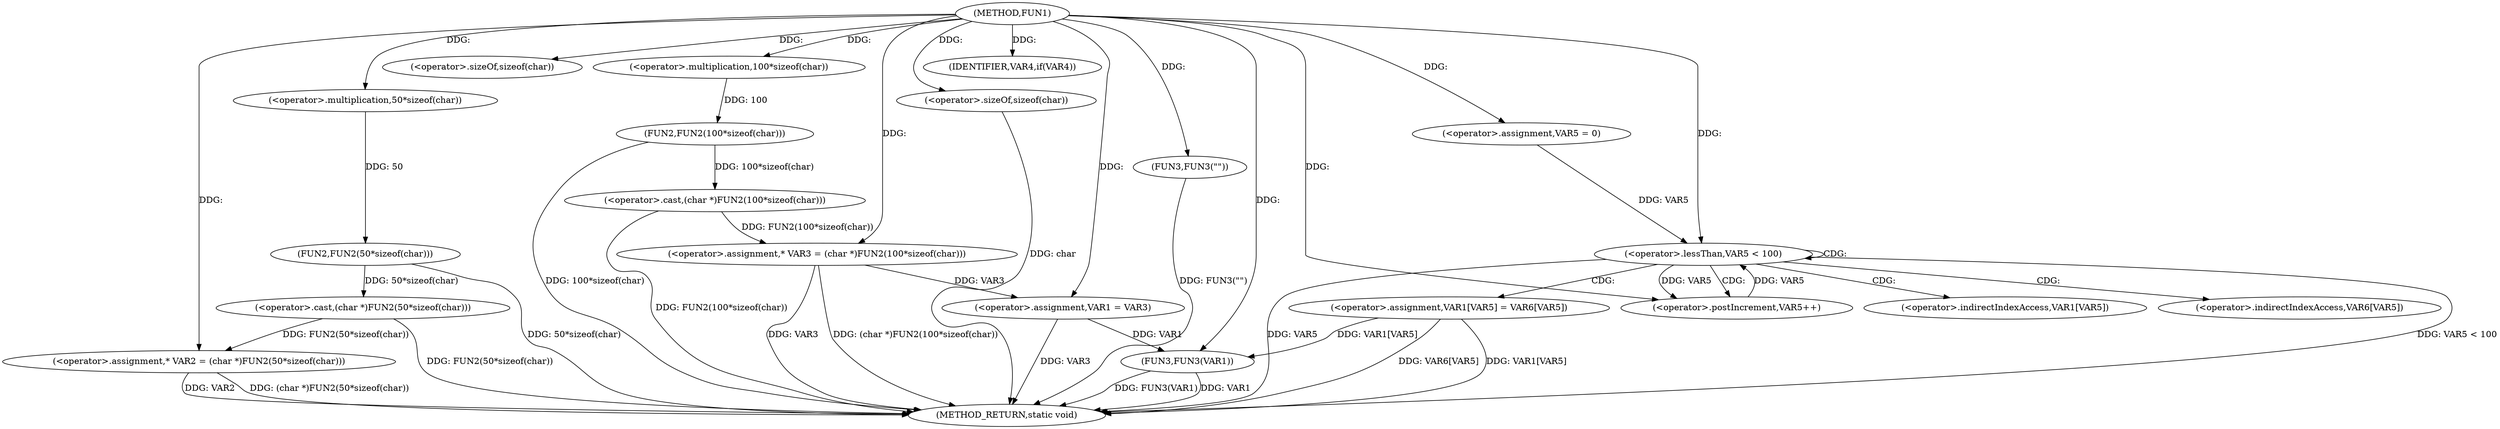 digraph FUN1 {  
"1000100" [label = "(METHOD,FUN1)" ]
"1000155" [label = "(METHOD_RETURN,static void)" ]
"1000104" [label = "(<operator>.assignment,* VAR2 = (char *)FUN2(50*sizeof(char)))" ]
"1000106" [label = "(<operator>.cast,(char *)FUN2(50*sizeof(char)))" ]
"1000108" [label = "(FUN2,FUN2(50*sizeof(char)))" ]
"1000109" [label = "(<operator>.multiplication,50*sizeof(char))" ]
"1000111" [label = "(<operator>.sizeOf,sizeof(char))" ]
"1000114" [label = "(<operator>.assignment,* VAR3 = (char *)FUN2(100*sizeof(char)))" ]
"1000116" [label = "(<operator>.cast,(char *)FUN2(100*sizeof(char)))" ]
"1000118" [label = "(FUN2,FUN2(100*sizeof(char)))" ]
"1000119" [label = "(<operator>.multiplication,100*sizeof(char))" ]
"1000121" [label = "(<operator>.sizeOf,sizeof(char))" ]
"1000124" [label = "(IDENTIFIER,VAR4,if(VAR4))" ]
"1000126" [label = "(FUN3,FUN3(\"\"))" ]
"1000130" [label = "(<operator>.assignment,VAR1 = VAR3)" ]
"1000137" [label = "(<operator>.assignment,VAR5 = 0)" ]
"1000140" [label = "(<operator>.lessThan,VAR5 < 100)" ]
"1000143" [label = "(<operator>.postIncrement,VAR5++)" ]
"1000146" [label = "(<operator>.assignment,VAR1[VAR5] = VAR6[VAR5])" ]
"1000153" [label = "(FUN3,FUN3(VAR1))" ]
"1000147" [label = "(<operator>.indirectIndexAccess,VAR1[VAR5])" ]
"1000150" [label = "(<operator>.indirectIndexAccess,VAR6[VAR5])" ]
  "1000106" -> "1000155"  [ label = "DDG: FUN2(50*sizeof(char))"] 
  "1000104" -> "1000155"  [ label = "DDG: VAR2"] 
  "1000140" -> "1000155"  [ label = "DDG: VAR5 < 100"] 
  "1000153" -> "1000155"  [ label = "DDG: FUN3(VAR1)"] 
  "1000116" -> "1000155"  [ label = "DDG: FUN2(100*sizeof(char))"] 
  "1000153" -> "1000155"  [ label = "DDG: VAR1"] 
  "1000146" -> "1000155"  [ label = "DDG: VAR6[VAR5]"] 
  "1000118" -> "1000155"  [ label = "DDG: 100*sizeof(char)"] 
  "1000126" -> "1000155"  [ label = "DDG: FUN3(\"\")"] 
  "1000130" -> "1000155"  [ label = "DDG: VAR3"] 
  "1000140" -> "1000155"  [ label = "DDG: VAR5"] 
  "1000114" -> "1000155"  [ label = "DDG: VAR3"] 
  "1000121" -> "1000155"  [ label = "DDG: char"] 
  "1000146" -> "1000155"  [ label = "DDG: VAR1[VAR5]"] 
  "1000114" -> "1000155"  [ label = "DDG: (char *)FUN2(100*sizeof(char))"] 
  "1000104" -> "1000155"  [ label = "DDG: (char *)FUN2(50*sizeof(char))"] 
  "1000108" -> "1000155"  [ label = "DDG: 50*sizeof(char)"] 
  "1000106" -> "1000104"  [ label = "DDG: FUN2(50*sizeof(char))"] 
  "1000100" -> "1000104"  [ label = "DDG: "] 
  "1000108" -> "1000106"  [ label = "DDG: 50*sizeof(char)"] 
  "1000109" -> "1000108"  [ label = "DDG: 50"] 
  "1000100" -> "1000109"  [ label = "DDG: "] 
  "1000100" -> "1000111"  [ label = "DDG: "] 
  "1000116" -> "1000114"  [ label = "DDG: FUN2(100*sizeof(char))"] 
  "1000100" -> "1000114"  [ label = "DDG: "] 
  "1000118" -> "1000116"  [ label = "DDG: 100*sizeof(char)"] 
  "1000119" -> "1000118"  [ label = "DDG: 100"] 
  "1000100" -> "1000119"  [ label = "DDG: "] 
  "1000100" -> "1000121"  [ label = "DDG: "] 
  "1000100" -> "1000124"  [ label = "DDG: "] 
  "1000100" -> "1000126"  [ label = "DDG: "] 
  "1000114" -> "1000130"  [ label = "DDG: VAR3"] 
  "1000100" -> "1000130"  [ label = "DDG: "] 
  "1000100" -> "1000137"  [ label = "DDG: "] 
  "1000143" -> "1000140"  [ label = "DDG: VAR5"] 
  "1000137" -> "1000140"  [ label = "DDG: VAR5"] 
  "1000100" -> "1000140"  [ label = "DDG: "] 
  "1000140" -> "1000143"  [ label = "DDG: VAR5"] 
  "1000100" -> "1000143"  [ label = "DDG: "] 
  "1000146" -> "1000153"  [ label = "DDG: VAR1[VAR5]"] 
  "1000130" -> "1000153"  [ label = "DDG: VAR1"] 
  "1000100" -> "1000153"  [ label = "DDG: "] 
  "1000140" -> "1000147"  [ label = "CDG: "] 
  "1000140" -> "1000150"  [ label = "CDG: "] 
  "1000140" -> "1000146"  [ label = "CDG: "] 
  "1000140" -> "1000143"  [ label = "CDG: "] 
  "1000140" -> "1000140"  [ label = "CDG: "] 
}
